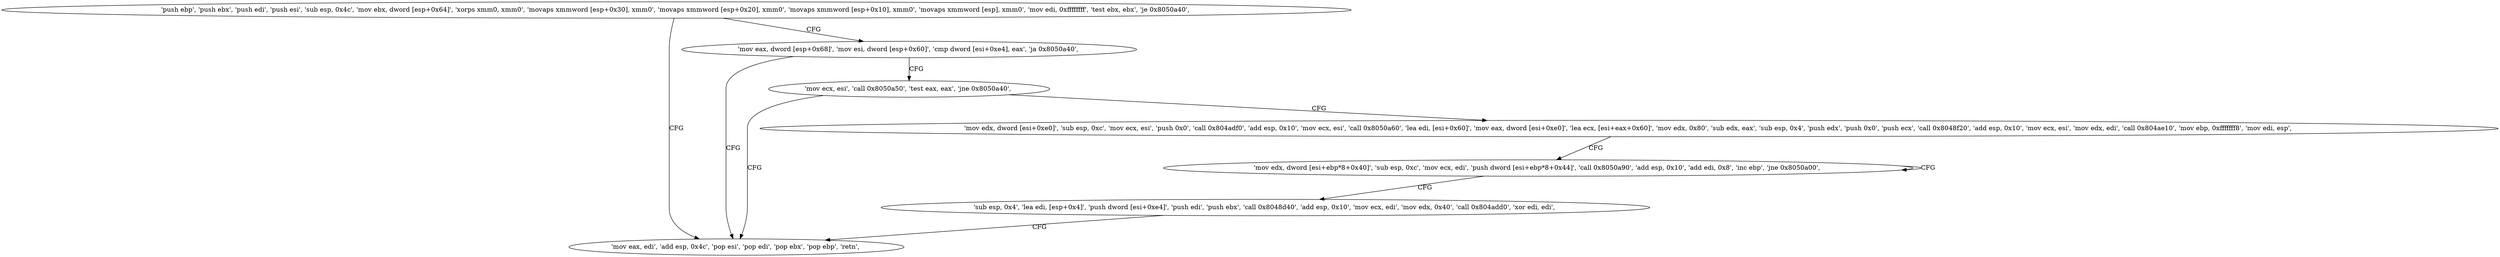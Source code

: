 digraph "func" {
"134547808" [label = "'push ebp', 'push ebx', 'push edi', 'push esi', 'sub esp, 0x4c', 'mov ebx, dword [esp+0x64]', 'xorps xmm0, xmm0', 'movaps xmmword [esp+0x30], xmm0', 'movaps xmmword [esp+0x20], xmm0', 'movaps xmmword [esp+0x10], xmm0', 'movaps xmmword [esp], xmm0', 'mov edi, 0xffffffff', 'test ebx, ebx', 'je 0x8050a40', " ]
"134548032" [label = "'mov eax, edi', 'add esp, 0x4c', 'pop esi', 'pop edi', 'pop ebx', 'pop ebp', 'retn', " ]
"134547854" [label = "'mov eax, dword [esp+0x68]', 'mov esi, dword [esp+0x60]', 'cmp dword [esi+0xe4], eax', 'ja 0x8050a40', " ]
"134547874" [label = "'mov ecx, esi', 'call 0x8050a50', 'test eax, eax', 'jne 0x8050a40', " ]
"134547889" [label = "'mov edx, dword [esi+0xe0]', 'sub esp, 0xc', 'mov ecx, esi', 'push 0x0', 'call 0x804adf0', 'add esp, 0x10', 'mov ecx, esi', 'call 0x8050a60', 'lea edi, [esi+0x60]', 'mov eax, dword [esi+0xe0]', 'lea ecx, [esi+eax+0x60]', 'mov edx, 0x80', 'sub edx, eax', 'sub esp, 0x4', 'push edx', 'push 0x0', 'push ecx', 'call 0x8048f20', 'add esp, 0x10', 'mov ecx, esi', 'mov edx, edi', 'call 0x804ae10', 'mov ebp, 0xfffffff8', 'mov edi, esp', " ]
"134547968" [label = "'mov edx, dword [esi+ebp*8+0x40]', 'sub esp, 0xc', 'mov ecx, edi', 'push dword [esi+ebp*8+0x44]', 'call 0x8050a90', 'add esp, 0x10', 'add edi, 0x8', 'inc ebp', 'jne 0x8050a00', " ]
"134547995" [label = "'sub esp, 0x4', 'lea edi, [esp+0x4]', 'push dword [esi+0xe4]', 'push edi', 'push ebx', 'call 0x8048d40', 'add esp, 0x10', 'mov ecx, edi', 'mov edx, 0x40', 'call 0x804add0', 'xor edi, edi', " ]
"134547808" -> "134548032" [ label = "CFG" ]
"134547808" -> "134547854" [ label = "CFG" ]
"134547854" -> "134548032" [ label = "CFG" ]
"134547854" -> "134547874" [ label = "CFG" ]
"134547874" -> "134548032" [ label = "CFG" ]
"134547874" -> "134547889" [ label = "CFG" ]
"134547889" -> "134547968" [ label = "CFG" ]
"134547968" -> "134547968" [ label = "CFG" ]
"134547968" -> "134547995" [ label = "CFG" ]
"134547995" -> "134548032" [ label = "CFG" ]
}
